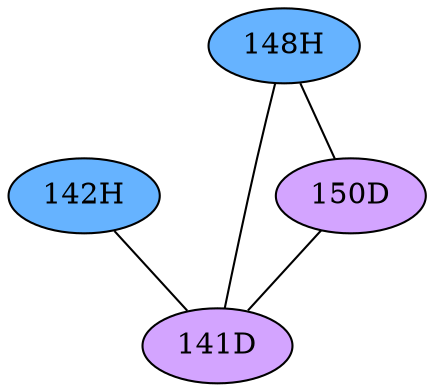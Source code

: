 // The Round Table
graph {
	"142H" [fillcolor="#66B3FF" style=radial]
	"141D" [fillcolor="#D3A4FF" style=radial]
	"142H" -- "141D" [penwidth=1]
	"148H" [fillcolor="#66B3FF" style=radial]
	"150D" [fillcolor="#D3A4FF" style=radial]
	"148H" -- "150D" [penwidth=1]
	"148H" [fillcolor="#66B3FF" style=radial]
	"141D" [fillcolor="#D3A4FF" style=radial]
	"148H" -- "141D" [penwidth=1]
	"150D" [fillcolor="#D3A4FF" style=radial]
	"141D" [fillcolor="#D3A4FF" style=radial]
	"150D" -- "141D" [penwidth=1]
}
